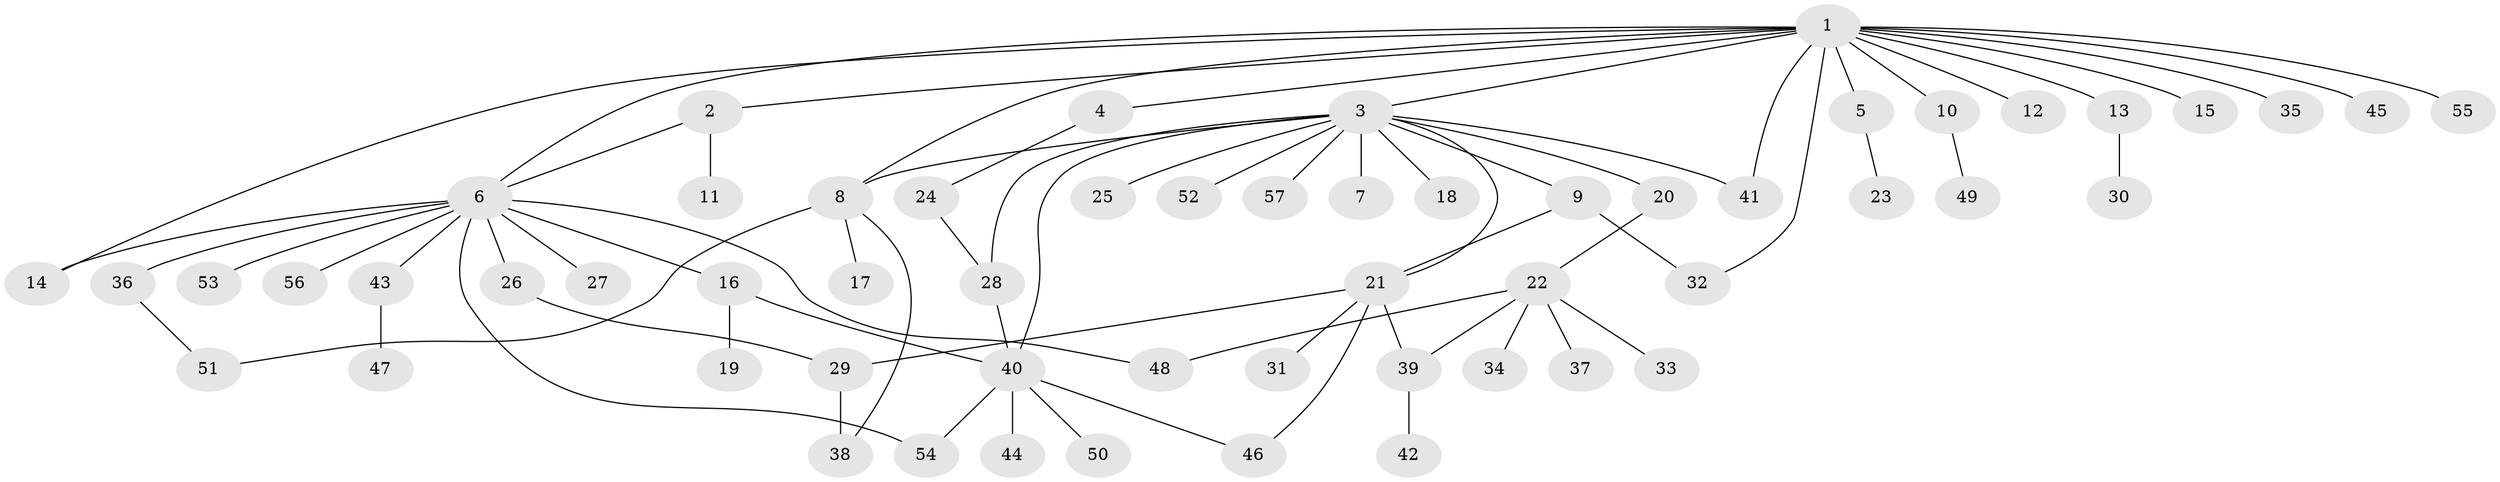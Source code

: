 // Generated by graph-tools (version 1.1) at 2025/48/03/09/25 04:48:14]
// undirected, 57 vertices, 72 edges
graph export_dot {
graph [start="1"]
  node [color=gray90,style=filled];
  1;
  2;
  3;
  4;
  5;
  6;
  7;
  8;
  9;
  10;
  11;
  12;
  13;
  14;
  15;
  16;
  17;
  18;
  19;
  20;
  21;
  22;
  23;
  24;
  25;
  26;
  27;
  28;
  29;
  30;
  31;
  32;
  33;
  34;
  35;
  36;
  37;
  38;
  39;
  40;
  41;
  42;
  43;
  44;
  45;
  46;
  47;
  48;
  49;
  50;
  51;
  52;
  53;
  54;
  55;
  56;
  57;
  1 -- 2;
  1 -- 3;
  1 -- 4;
  1 -- 5;
  1 -- 6;
  1 -- 8;
  1 -- 10;
  1 -- 12;
  1 -- 13;
  1 -- 14;
  1 -- 15;
  1 -- 32;
  1 -- 35;
  1 -- 41;
  1 -- 45;
  1 -- 55;
  2 -- 6;
  2 -- 11;
  3 -- 7;
  3 -- 8;
  3 -- 9;
  3 -- 18;
  3 -- 20;
  3 -- 21;
  3 -- 25;
  3 -- 28;
  3 -- 40;
  3 -- 41;
  3 -- 52;
  3 -- 57;
  4 -- 24;
  5 -- 23;
  6 -- 14;
  6 -- 16;
  6 -- 26;
  6 -- 27;
  6 -- 36;
  6 -- 43;
  6 -- 48;
  6 -- 53;
  6 -- 54;
  6 -- 56;
  8 -- 17;
  8 -- 38;
  8 -- 51;
  9 -- 21;
  9 -- 32;
  10 -- 49;
  13 -- 30;
  16 -- 19;
  16 -- 40;
  20 -- 22;
  21 -- 29;
  21 -- 31;
  21 -- 39;
  21 -- 46;
  22 -- 33;
  22 -- 34;
  22 -- 37;
  22 -- 39;
  22 -- 48;
  24 -- 28;
  26 -- 29;
  28 -- 40;
  29 -- 38;
  36 -- 51;
  39 -- 42;
  40 -- 44;
  40 -- 46;
  40 -- 50;
  40 -- 54;
  43 -- 47;
}
